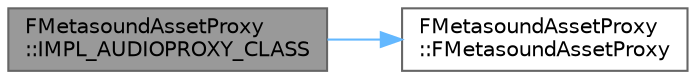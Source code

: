 digraph "FMetasoundAssetProxy::IMPL_AUDIOPROXY_CLASS"
{
 // INTERACTIVE_SVG=YES
 // LATEX_PDF_SIZE
  bgcolor="transparent";
  edge [fontname=Helvetica,fontsize=10,labelfontname=Helvetica,labelfontsize=10];
  node [fontname=Helvetica,fontsize=10,shape=box,height=0.2,width=0.4];
  rankdir="LR";
  Node1 [id="Node000001",label="FMetasoundAssetProxy\l::IMPL_AUDIOPROXY_CLASS",height=0.2,width=0.4,color="gray40", fillcolor="grey60", style="filled", fontcolor="black",tooltip=" "];
  Node1 -> Node2 [id="edge1_Node000001_Node000002",color="steelblue1",style="solid",tooltip=" "];
  Node2 [id="Node000002",label="FMetasoundAssetProxy\l::FMetasoundAssetProxy",height=0.2,width=0.4,color="grey40", fillcolor="white", style="filled",URL="$d3/d90/classFMetasoundAssetProxy.html#a816c053d279b61efb4298c735fa8dd41",tooltip=" "];
}
